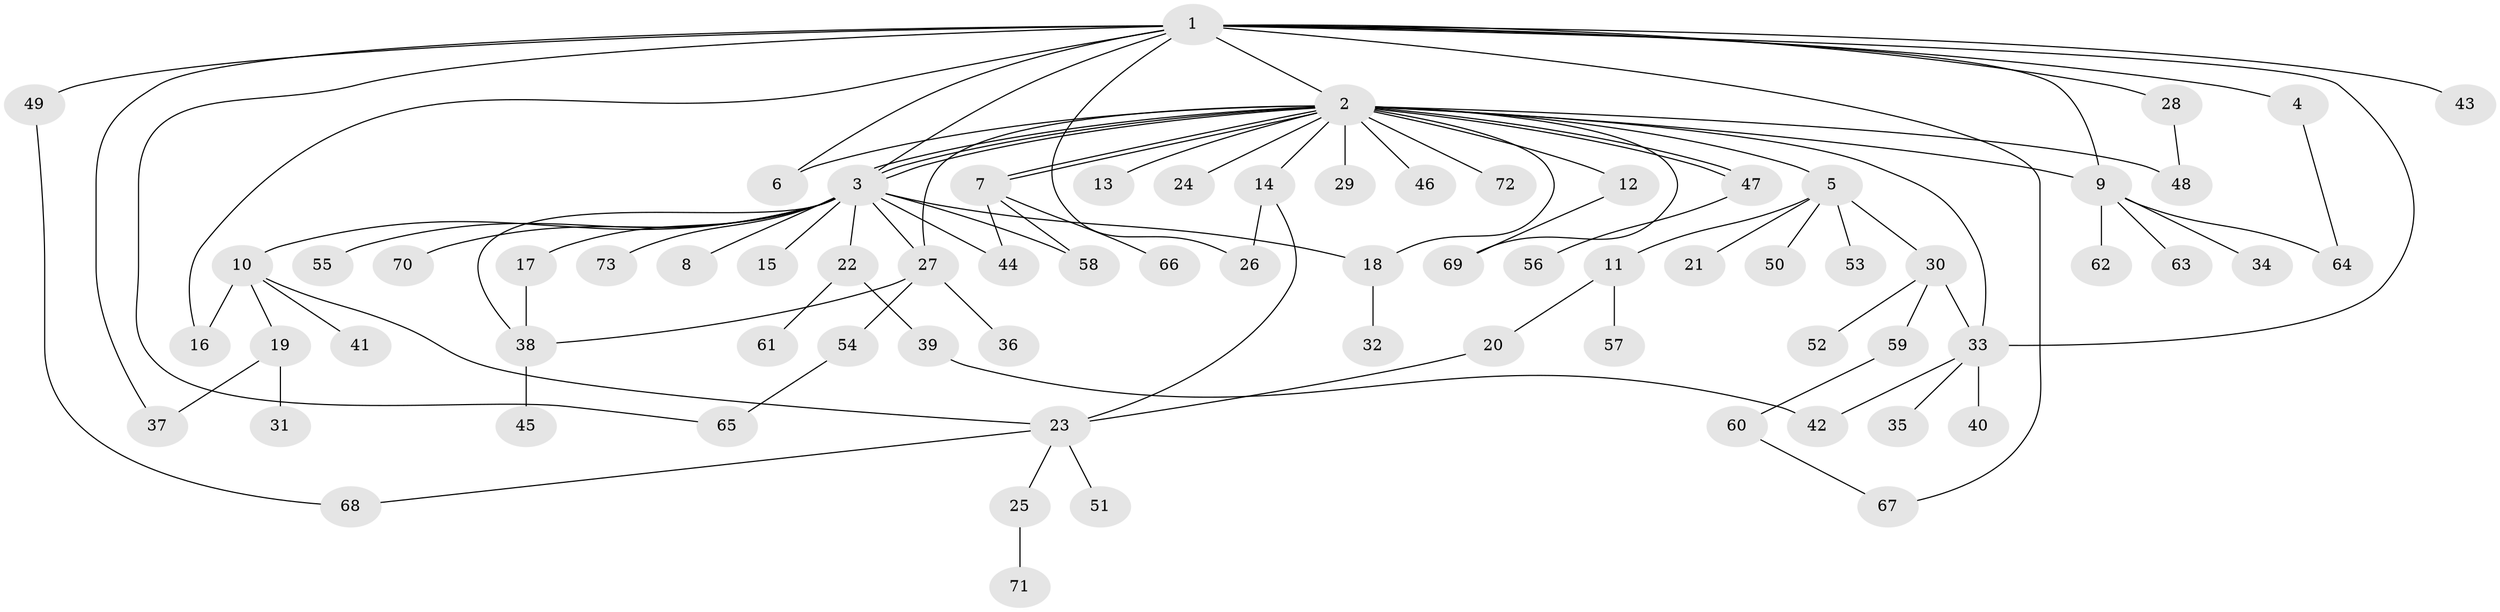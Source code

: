 // coarse degree distribution, {11: 0.06451612903225806, 8: 0.03225806451612903, 3: 0.22580645161290322, 4: 0.0967741935483871, 2: 0.22580645161290322, 1: 0.25806451612903225, 5: 0.0967741935483871}
// Generated by graph-tools (version 1.1) at 2025/50/03/04/25 22:50:30]
// undirected, 73 vertices, 99 edges
graph export_dot {
  node [color=gray90,style=filled];
  1;
  2;
  3;
  4;
  5;
  6;
  7;
  8;
  9;
  10;
  11;
  12;
  13;
  14;
  15;
  16;
  17;
  18;
  19;
  20;
  21;
  22;
  23;
  24;
  25;
  26;
  27;
  28;
  29;
  30;
  31;
  32;
  33;
  34;
  35;
  36;
  37;
  38;
  39;
  40;
  41;
  42;
  43;
  44;
  45;
  46;
  47;
  48;
  49;
  50;
  51;
  52;
  53;
  54;
  55;
  56;
  57;
  58;
  59;
  60;
  61;
  62;
  63;
  64;
  65;
  66;
  67;
  68;
  69;
  70;
  71;
  72;
  73;
  1 -- 2;
  1 -- 3;
  1 -- 4;
  1 -- 6;
  1 -- 9;
  1 -- 16;
  1 -- 26;
  1 -- 28;
  1 -- 33;
  1 -- 37;
  1 -- 43;
  1 -- 49;
  1 -- 65;
  1 -- 67;
  2 -- 3;
  2 -- 3;
  2 -- 3;
  2 -- 5;
  2 -- 6;
  2 -- 7;
  2 -- 7;
  2 -- 9;
  2 -- 12;
  2 -- 13;
  2 -- 14;
  2 -- 18;
  2 -- 24;
  2 -- 27;
  2 -- 29;
  2 -- 33;
  2 -- 46;
  2 -- 47;
  2 -- 47;
  2 -- 48;
  2 -- 69;
  2 -- 72;
  3 -- 8;
  3 -- 10;
  3 -- 15;
  3 -- 17;
  3 -- 18;
  3 -- 22;
  3 -- 27;
  3 -- 38;
  3 -- 44;
  3 -- 55;
  3 -- 58;
  3 -- 70;
  3 -- 73;
  4 -- 64;
  5 -- 11;
  5 -- 21;
  5 -- 30;
  5 -- 50;
  5 -- 53;
  7 -- 44;
  7 -- 58;
  7 -- 66;
  9 -- 34;
  9 -- 62;
  9 -- 63;
  9 -- 64;
  10 -- 16;
  10 -- 19;
  10 -- 23;
  10 -- 41;
  11 -- 20;
  11 -- 57;
  12 -- 69;
  14 -- 23;
  14 -- 26;
  17 -- 38;
  18 -- 32;
  19 -- 31;
  19 -- 37;
  20 -- 23;
  22 -- 39;
  22 -- 61;
  23 -- 25;
  23 -- 51;
  23 -- 68;
  25 -- 71;
  27 -- 36;
  27 -- 38;
  27 -- 54;
  28 -- 48;
  30 -- 33;
  30 -- 52;
  30 -- 59;
  33 -- 35;
  33 -- 40;
  33 -- 42;
  38 -- 45;
  39 -- 42;
  47 -- 56;
  49 -- 68;
  54 -- 65;
  59 -- 60;
  60 -- 67;
}
